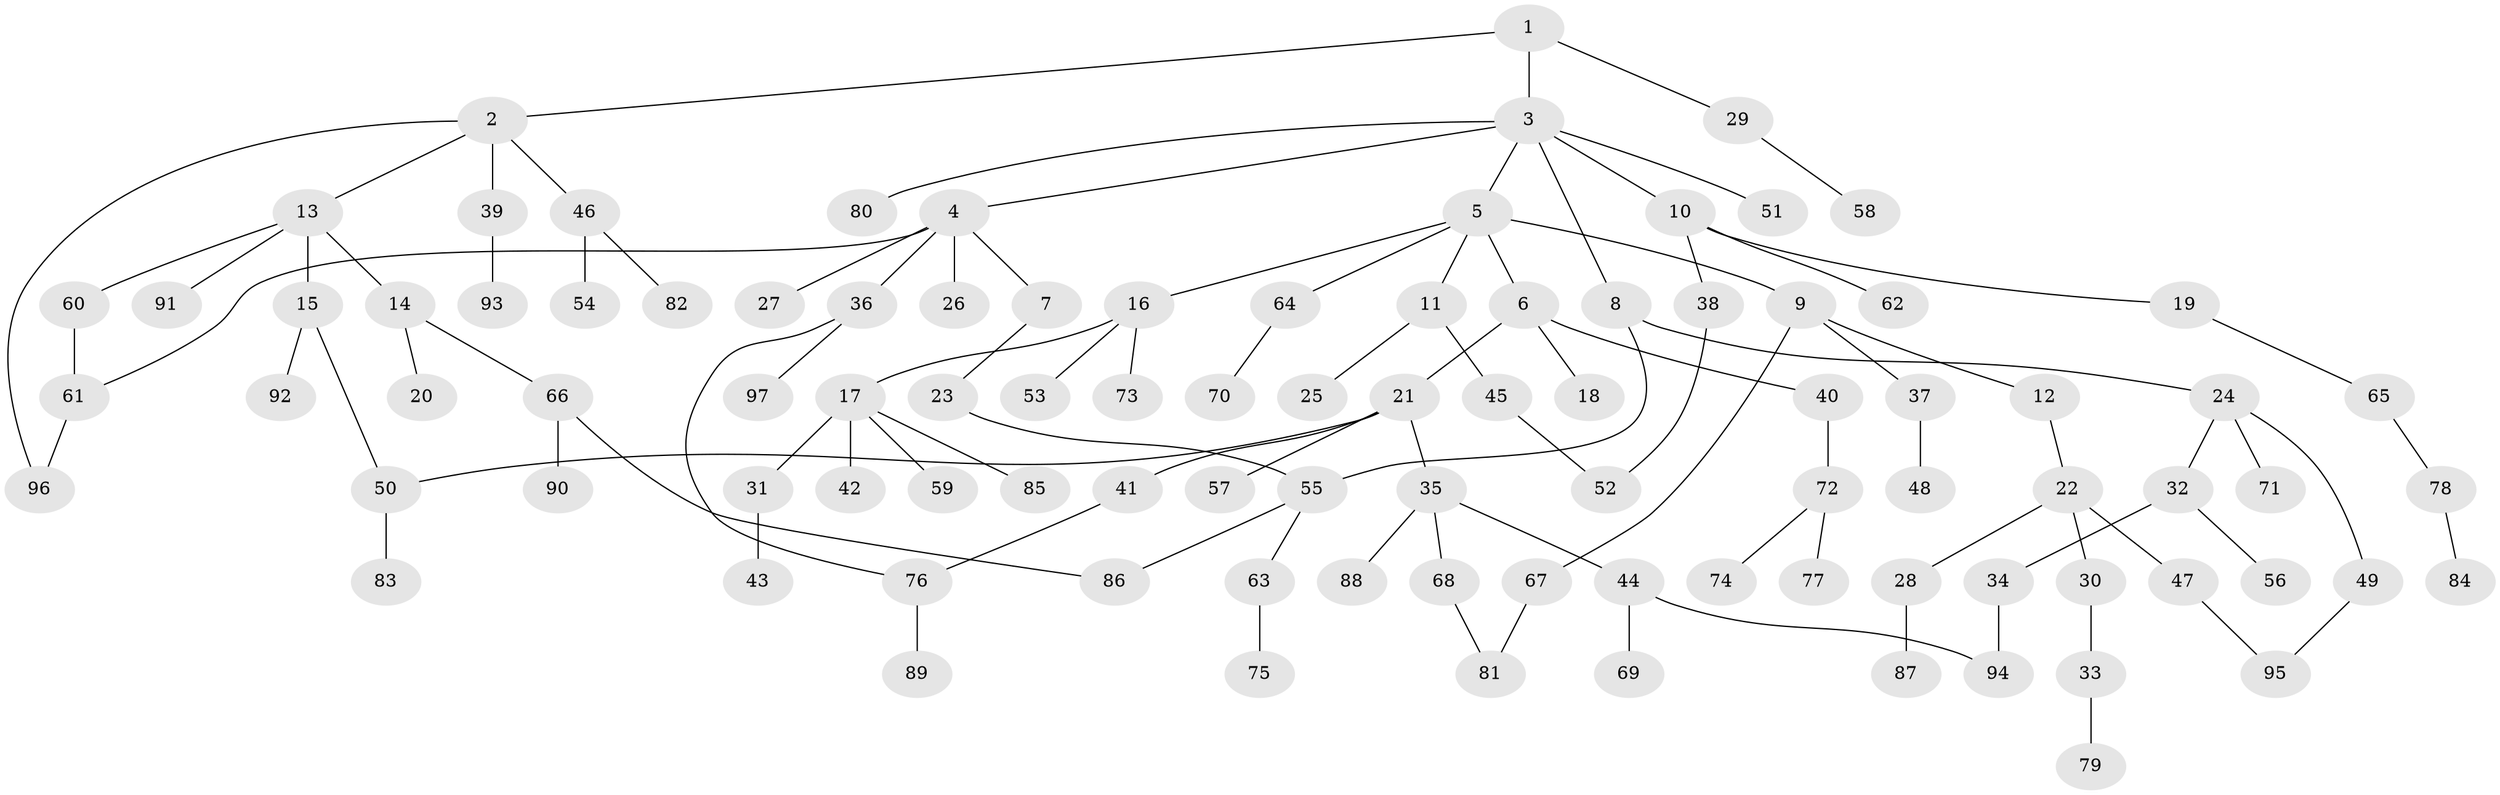 // coarse degree distribution, {8: 0.030303030303030304, 5: 0.045454545454545456, 6: 0.015151515151515152, 7: 0.015151515151515152, 3: 0.10606060606060606, 4: 0.06060606060606061, 2: 0.3181818181818182, 1: 0.4090909090909091}
// Generated by graph-tools (version 1.1) at 2025/23/03/03/25 07:23:30]
// undirected, 97 vertices, 106 edges
graph export_dot {
graph [start="1"]
  node [color=gray90,style=filled];
  1;
  2;
  3;
  4;
  5;
  6;
  7;
  8;
  9;
  10;
  11;
  12;
  13;
  14;
  15;
  16;
  17;
  18;
  19;
  20;
  21;
  22;
  23;
  24;
  25;
  26;
  27;
  28;
  29;
  30;
  31;
  32;
  33;
  34;
  35;
  36;
  37;
  38;
  39;
  40;
  41;
  42;
  43;
  44;
  45;
  46;
  47;
  48;
  49;
  50;
  51;
  52;
  53;
  54;
  55;
  56;
  57;
  58;
  59;
  60;
  61;
  62;
  63;
  64;
  65;
  66;
  67;
  68;
  69;
  70;
  71;
  72;
  73;
  74;
  75;
  76;
  77;
  78;
  79;
  80;
  81;
  82;
  83;
  84;
  85;
  86;
  87;
  88;
  89;
  90;
  91;
  92;
  93;
  94;
  95;
  96;
  97;
  1 -- 2;
  1 -- 3;
  1 -- 29;
  2 -- 13;
  2 -- 39;
  2 -- 46;
  2 -- 96;
  3 -- 4;
  3 -- 5;
  3 -- 8;
  3 -- 10;
  3 -- 51;
  3 -- 80;
  4 -- 7;
  4 -- 26;
  4 -- 27;
  4 -- 36;
  4 -- 61;
  5 -- 6;
  5 -- 9;
  5 -- 11;
  5 -- 16;
  5 -- 64;
  6 -- 18;
  6 -- 21;
  6 -- 40;
  7 -- 23;
  8 -- 24;
  8 -- 55;
  9 -- 12;
  9 -- 37;
  9 -- 67;
  10 -- 19;
  10 -- 38;
  10 -- 62;
  11 -- 25;
  11 -- 45;
  12 -- 22;
  13 -- 14;
  13 -- 15;
  13 -- 60;
  13 -- 91;
  14 -- 20;
  14 -- 66;
  15 -- 50;
  15 -- 92;
  16 -- 17;
  16 -- 53;
  16 -- 73;
  17 -- 31;
  17 -- 42;
  17 -- 59;
  17 -- 85;
  19 -- 65;
  21 -- 35;
  21 -- 41;
  21 -- 57;
  21 -- 50;
  22 -- 28;
  22 -- 30;
  22 -- 47;
  23 -- 55;
  24 -- 32;
  24 -- 49;
  24 -- 71;
  28 -- 87;
  29 -- 58;
  30 -- 33;
  31 -- 43;
  32 -- 34;
  32 -- 56;
  33 -- 79;
  34 -- 94;
  35 -- 44;
  35 -- 68;
  35 -- 88;
  36 -- 97;
  36 -- 76;
  37 -- 48;
  38 -- 52;
  39 -- 93;
  40 -- 72;
  41 -- 76;
  44 -- 69;
  44 -- 94;
  45 -- 52;
  46 -- 54;
  46 -- 82;
  47 -- 95;
  49 -- 95;
  50 -- 83;
  55 -- 63;
  55 -- 86;
  60 -- 61;
  61 -- 96;
  63 -- 75;
  64 -- 70;
  65 -- 78;
  66 -- 86;
  66 -- 90;
  67 -- 81;
  68 -- 81;
  72 -- 74;
  72 -- 77;
  76 -- 89;
  78 -- 84;
}
